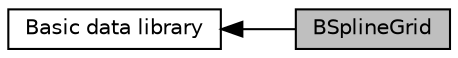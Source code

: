 digraph "BSplineGrid"
{
  edge [fontname="Helvetica",fontsize="10",labelfontname="Helvetica",labelfontsize="10"];
  node [fontname="Helvetica",fontsize="10",shape=record];
  rankdir=LR;
  Node1 [label="Basic data library",height=0.2,width=0.4,color="black", fillcolor="white", style="filled",URL="$group__DataLibrary.html"];
  Node0 [label="BSplineGrid",height=0.2,width=0.4,color="black", fillcolor="grey75", style="filled", fontcolor="black"];
  Node1->Node0 [shape=plaintext, dir="back", style="solid"];
}
